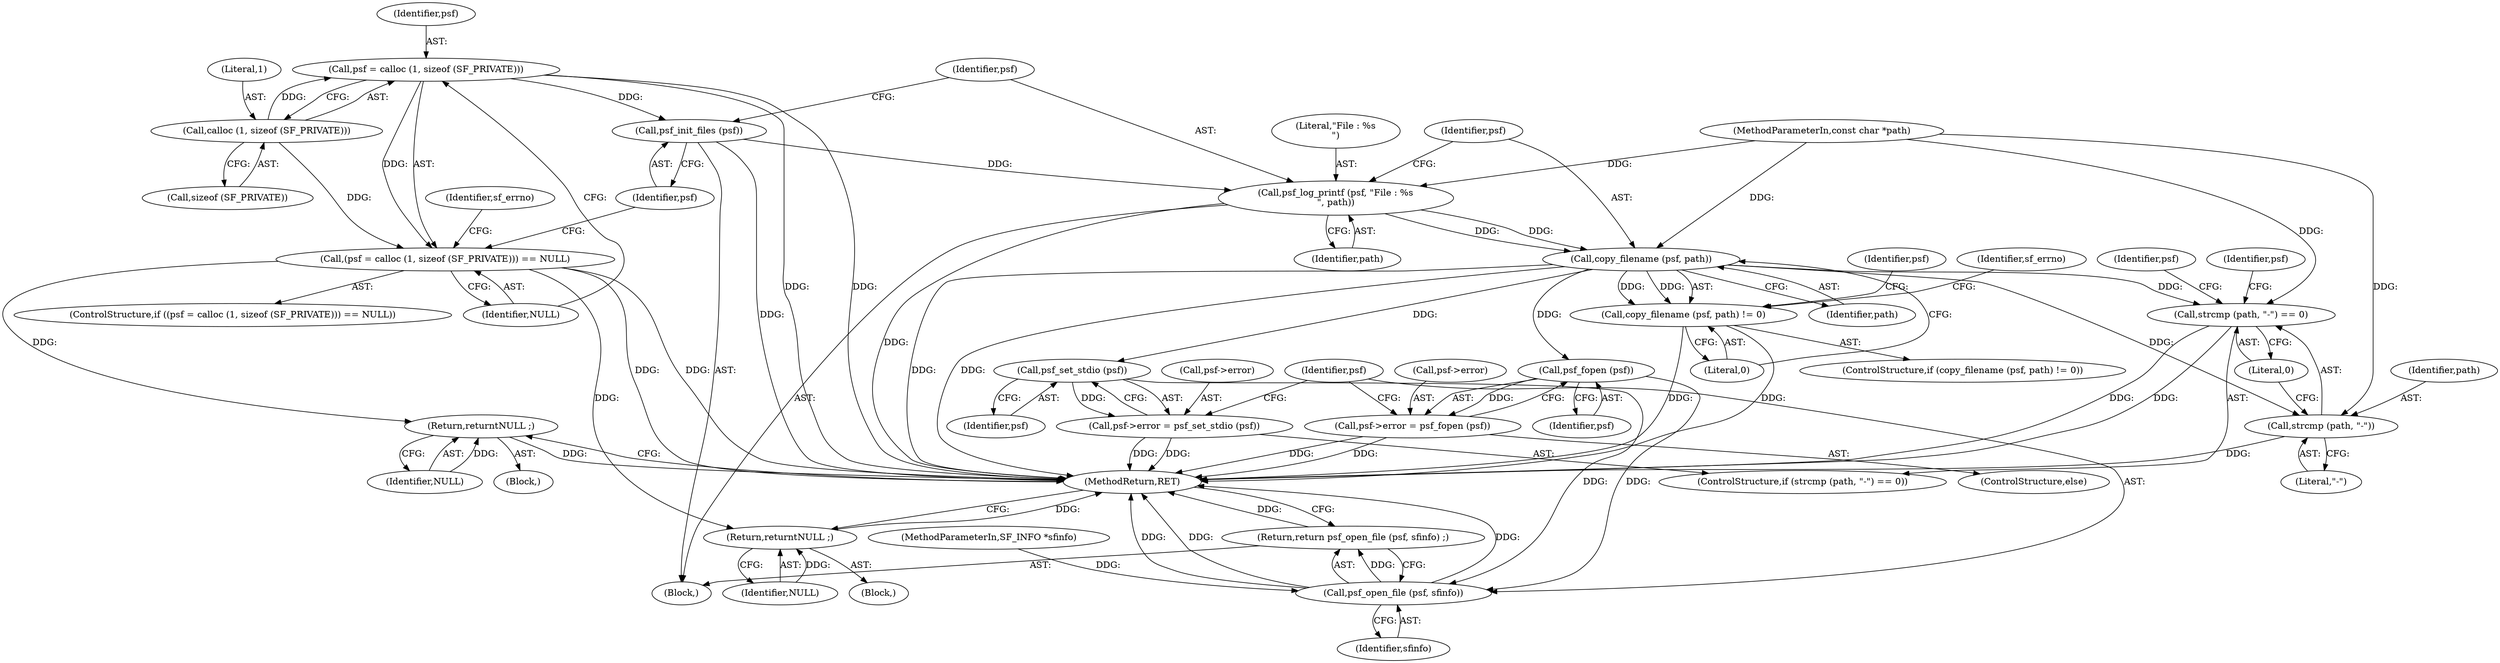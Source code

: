 digraph "0_libsndfile_708e996c87c5fae77b104ccfeb8f6db784c32074_19@API" {
"1000115" [label="(Call,psf = calloc (1, sizeof (SF_PRIVATE)))"];
"1000117" [label="(Call,calloc (1, sizeof (SF_PRIVATE)))"];
"1000114" [label="(Call,(psf = calloc (1, sizeof (SF_PRIVATE))) == NULL)"];
"1000126" [label="(Return,return\tNULL ;)"];
"1000146" [label="(Return,return\tNULL ;)"];
"1000128" [label="(Call,psf_init_files (psf))"];
"1000130" [label="(Call,psf_log_printf (psf, \"File : %s\n\", path))"];
"1000136" [label="(Call,copy_filename (psf, path))"];
"1000135" [label="(Call,copy_filename (psf, path) != 0)"];
"1000156" [label="(Call,strcmp (path, \"-\") == 0)"];
"1000157" [label="(Call,strcmp (path, \"-\"))"];
"1000165" [label="(Call,psf_set_stdio (psf))"];
"1000161" [label="(Call,psf->error = psf_set_stdio (psf))"];
"1000175" [label="(Call,psf_open_file (psf, sfinfo))"];
"1000174" [label="(Return,return psf_open_file (psf, sfinfo) ;)"];
"1000172" [label="(Call,psf_fopen (psf))"];
"1000168" [label="(Call,psf->error = psf_fopen (psf))"];
"1000139" [label="(Literal,0)"];
"1000166" [label="(Identifier,psf)"];
"1000126" [label="(Return,return\tNULL ;)"];
"1000175" [label="(Call,psf_open_file (psf, sfinfo))"];
"1000128" [label="(Call,psf_init_files (psf))"];
"1000122" [label="(Block,)"];
"1000151" [label="(Identifier,psf)"];
"1000177" [label="(Identifier,sfinfo)"];
"1000130" [label="(Call,psf_log_printf (psf, \"File : %s\n\", path))"];
"1000137" [label="(Identifier,psf)"];
"1000167" [label="(ControlStructure,else)"];
"1000157" [label="(Call,strcmp (path, \"-\"))"];
"1000155" [label="(ControlStructure,if (strcmp (path, \"-\") == 0))"];
"1000117" [label="(Call,calloc (1, sizeof (SF_PRIVATE)))"];
"1000140" [label="(Block,)"];
"1000165" [label="(Call,psf_set_stdio (psf))"];
"1000113" [label="(ControlStructure,if ((psf = calloc (1, sizeof (SF_PRIVATE))) == NULL))"];
"1000161" [label="(Call,psf->error = psf_set_stdio (psf))"];
"1000156" [label="(Call,strcmp (path, \"-\") == 0)"];
"1000142" [label="(Identifier,sf_errno)"];
"1000119" [label="(Call,sizeof (SF_PRIVATE))"];
"1000118" [label="(Literal,1)"];
"1000136" [label="(Call,copy_filename (psf, path))"];
"1000138" [label="(Identifier,path)"];
"1000147" [label="(Identifier,NULL)"];
"1000135" [label="(Call,copy_filename (psf, path) != 0)"];
"1000160" [label="(Literal,0)"];
"1000169" [label="(Call,psf->error)"];
"1000146" [label="(Return,return\tNULL ;)"];
"1000124" [label="(Identifier,sf_errno)"];
"1000129" [label="(Identifier,psf)"];
"1000178" [label="(MethodReturn,RET)"];
"1000133" [label="(Identifier,path)"];
"1000131" [label="(Identifier,psf)"];
"1000159" [label="(Literal,\"-\")"];
"1000127" [label="(Identifier,NULL)"];
"1000162" [label="(Call,psf->error)"];
"1000168" [label="(Call,psf->error = psf_fopen (psf))"];
"1000103" [label="(MethodParameterIn,const char *path)"];
"1000163" [label="(Identifier,psf)"];
"1000106" [label="(Block,)"];
"1000116" [label="(Identifier,psf)"];
"1000115" [label="(Call,psf = calloc (1, sizeof (SF_PRIVATE)))"];
"1000176" [label="(Identifier,psf)"];
"1000134" [label="(ControlStructure,if (copy_filename (psf, path) != 0))"];
"1000114" [label="(Call,(psf = calloc (1, sizeof (SF_PRIVATE))) == NULL)"];
"1000132" [label="(Literal,\"File : %s\n\")"];
"1000170" [label="(Identifier,psf)"];
"1000174" [label="(Return,return psf_open_file (psf, sfinfo) ;)"];
"1000173" [label="(Identifier,psf)"];
"1000105" [label="(MethodParameterIn,SF_INFO *sfinfo)"];
"1000172" [label="(Call,psf_fopen (psf))"];
"1000158" [label="(Identifier,path)"];
"1000121" [label="(Identifier,NULL)"];
"1000115" -> "1000114"  [label="AST: "];
"1000115" -> "1000117"  [label="CFG: "];
"1000116" -> "1000115"  [label="AST: "];
"1000117" -> "1000115"  [label="AST: "];
"1000121" -> "1000115"  [label="CFG: "];
"1000115" -> "1000178"  [label="DDG: "];
"1000115" -> "1000178"  [label="DDG: "];
"1000115" -> "1000114"  [label="DDG: "];
"1000117" -> "1000115"  [label="DDG: "];
"1000115" -> "1000128"  [label="DDG: "];
"1000117" -> "1000119"  [label="CFG: "];
"1000118" -> "1000117"  [label="AST: "];
"1000119" -> "1000117"  [label="AST: "];
"1000117" -> "1000114"  [label="DDG: "];
"1000114" -> "1000113"  [label="AST: "];
"1000114" -> "1000121"  [label="CFG: "];
"1000121" -> "1000114"  [label="AST: "];
"1000124" -> "1000114"  [label="CFG: "];
"1000129" -> "1000114"  [label="CFG: "];
"1000114" -> "1000178"  [label="DDG: "];
"1000114" -> "1000178"  [label="DDG: "];
"1000114" -> "1000126"  [label="DDG: "];
"1000114" -> "1000146"  [label="DDG: "];
"1000126" -> "1000122"  [label="AST: "];
"1000126" -> "1000127"  [label="CFG: "];
"1000127" -> "1000126"  [label="AST: "];
"1000178" -> "1000126"  [label="CFG: "];
"1000126" -> "1000178"  [label="DDG: "];
"1000127" -> "1000126"  [label="DDG: "];
"1000146" -> "1000140"  [label="AST: "];
"1000146" -> "1000147"  [label="CFG: "];
"1000147" -> "1000146"  [label="AST: "];
"1000178" -> "1000146"  [label="CFG: "];
"1000146" -> "1000178"  [label="DDG: "];
"1000147" -> "1000146"  [label="DDG: "];
"1000128" -> "1000106"  [label="AST: "];
"1000128" -> "1000129"  [label="CFG: "];
"1000129" -> "1000128"  [label="AST: "];
"1000131" -> "1000128"  [label="CFG: "];
"1000128" -> "1000178"  [label="DDG: "];
"1000128" -> "1000130"  [label="DDG: "];
"1000130" -> "1000106"  [label="AST: "];
"1000130" -> "1000133"  [label="CFG: "];
"1000131" -> "1000130"  [label="AST: "];
"1000132" -> "1000130"  [label="AST: "];
"1000133" -> "1000130"  [label="AST: "];
"1000137" -> "1000130"  [label="CFG: "];
"1000130" -> "1000178"  [label="DDG: "];
"1000103" -> "1000130"  [label="DDG: "];
"1000130" -> "1000136"  [label="DDG: "];
"1000130" -> "1000136"  [label="DDG: "];
"1000136" -> "1000135"  [label="AST: "];
"1000136" -> "1000138"  [label="CFG: "];
"1000137" -> "1000136"  [label="AST: "];
"1000138" -> "1000136"  [label="AST: "];
"1000139" -> "1000136"  [label="CFG: "];
"1000136" -> "1000178"  [label="DDG: "];
"1000136" -> "1000178"  [label="DDG: "];
"1000136" -> "1000135"  [label="DDG: "];
"1000136" -> "1000135"  [label="DDG: "];
"1000103" -> "1000136"  [label="DDG: "];
"1000136" -> "1000156"  [label="DDG: "];
"1000136" -> "1000157"  [label="DDG: "];
"1000136" -> "1000165"  [label="DDG: "];
"1000136" -> "1000172"  [label="DDG: "];
"1000135" -> "1000134"  [label="AST: "];
"1000135" -> "1000139"  [label="CFG: "];
"1000139" -> "1000135"  [label="AST: "];
"1000142" -> "1000135"  [label="CFG: "];
"1000151" -> "1000135"  [label="CFG: "];
"1000135" -> "1000178"  [label="DDG: "];
"1000135" -> "1000178"  [label="DDG: "];
"1000156" -> "1000155"  [label="AST: "];
"1000156" -> "1000160"  [label="CFG: "];
"1000157" -> "1000156"  [label="AST: "];
"1000160" -> "1000156"  [label="AST: "];
"1000163" -> "1000156"  [label="CFG: "];
"1000170" -> "1000156"  [label="CFG: "];
"1000156" -> "1000178"  [label="DDG: "];
"1000156" -> "1000178"  [label="DDG: "];
"1000103" -> "1000156"  [label="DDG: "];
"1000157" -> "1000159"  [label="CFG: "];
"1000158" -> "1000157"  [label="AST: "];
"1000159" -> "1000157"  [label="AST: "];
"1000160" -> "1000157"  [label="CFG: "];
"1000157" -> "1000178"  [label="DDG: "];
"1000103" -> "1000157"  [label="DDG: "];
"1000165" -> "1000161"  [label="AST: "];
"1000165" -> "1000166"  [label="CFG: "];
"1000166" -> "1000165"  [label="AST: "];
"1000161" -> "1000165"  [label="CFG: "];
"1000165" -> "1000161"  [label="DDG: "];
"1000165" -> "1000175"  [label="DDG: "];
"1000161" -> "1000155"  [label="AST: "];
"1000162" -> "1000161"  [label="AST: "];
"1000176" -> "1000161"  [label="CFG: "];
"1000161" -> "1000178"  [label="DDG: "];
"1000161" -> "1000178"  [label="DDG: "];
"1000175" -> "1000174"  [label="AST: "];
"1000175" -> "1000177"  [label="CFG: "];
"1000176" -> "1000175"  [label="AST: "];
"1000177" -> "1000175"  [label="AST: "];
"1000174" -> "1000175"  [label="CFG: "];
"1000175" -> "1000178"  [label="DDG: "];
"1000175" -> "1000178"  [label="DDG: "];
"1000175" -> "1000178"  [label="DDG: "];
"1000175" -> "1000174"  [label="DDG: "];
"1000172" -> "1000175"  [label="DDG: "];
"1000105" -> "1000175"  [label="DDG: "];
"1000174" -> "1000106"  [label="AST: "];
"1000178" -> "1000174"  [label="CFG: "];
"1000174" -> "1000178"  [label="DDG: "];
"1000172" -> "1000168"  [label="AST: "];
"1000172" -> "1000173"  [label="CFG: "];
"1000173" -> "1000172"  [label="AST: "];
"1000168" -> "1000172"  [label="CFG: "];
"1000172" -> "1000168"  [label="DDG: "];
"1000168" -> "1000167"  [label="AST: "];
"1000169" -> "1000168"  [label="AST: "];
"1000176" -> "1000168"  [label="CFG: "];
"1000168" -> "1000178"  [label="DDG: "];
"1000168" -> "1000178"  [label="DDG: "];
}
